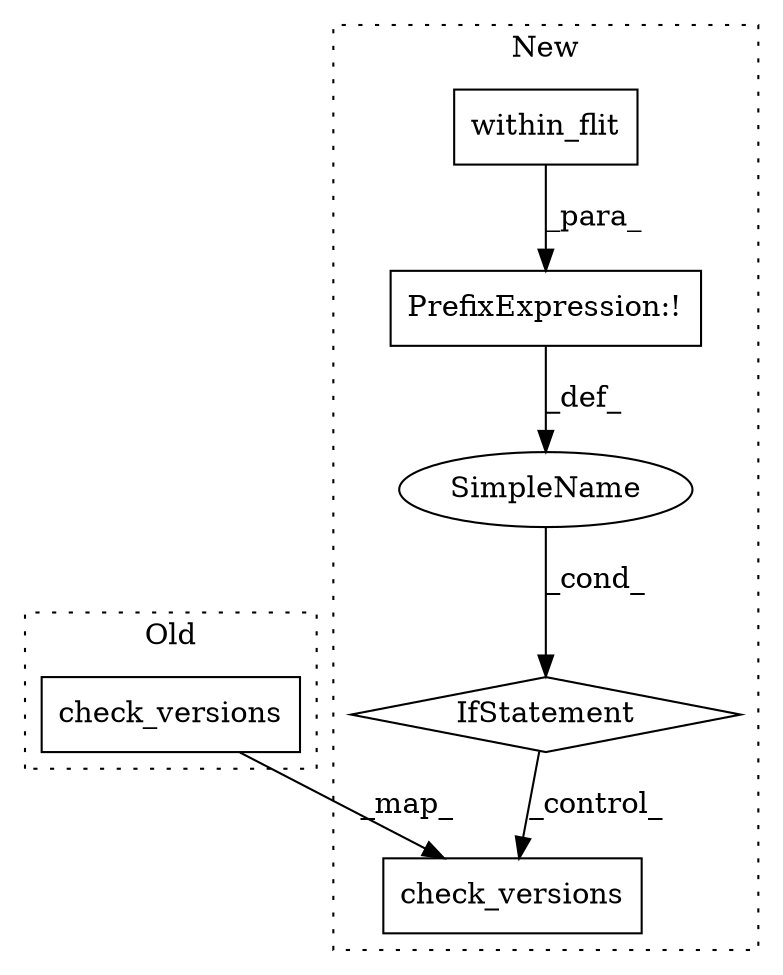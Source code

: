 digraph G {
subgraph cluster0 {
1 [label="check_versions" a="32" s="892" l="16" shape="box"];
label = "Old";
style="dotted";
}
subgraph cluster1 {
2 [label="check_versions" a="32" s="950" l="16" shape="box"];
3 [label="PrefixExpression:!" a="38" s="926" l="1" shape="box"];
4 [label="SimpleName" a="42" s="" l="" shape="ellipse"];
5 [label="IfStatement" a="25" s="922,940" l="4,2" shape="diamond"];
6 [label="within_flit" a="32" s="927" l="13" shape="box"];
label = "New";
style="dotted";
}
1 -> 2 [label="_map_"];
3 -> 4 [label="_def_"];
4 -> 5 [label="_cond_"];
5 -> 2 [label="_control_"];
6 -> 3 [label="_para_"];
}